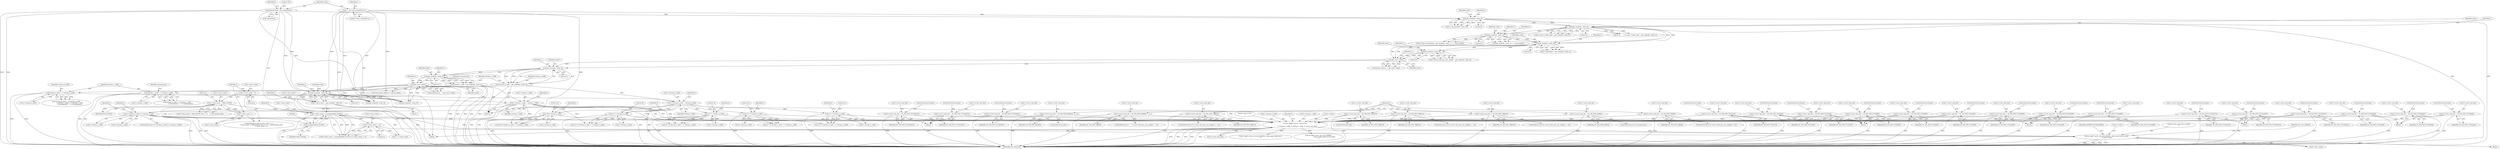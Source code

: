 digraph "1_FFmpeg_b05cd1ea7e45a836f7f6071a716c38bb30326e0f@pointer" {
"1000954" [label="(Call,av_log(f->avctx, AV_LOG_ERROR, \"slice count %d is invalid\n\", f->slice_count))"];
"1000813" [label="(Call,av_dlog(f->avctx, \"%d %d %d\n\",\n            f->chroma_h_shift, f->chroma_v_shift, f->avctx->pix_fmt))"];
"1000597" [label="(Call,16 * f->chroma_h_shift)"];
"1000300" [label="(Call,f->chroma_h_shift = chroma_h_shift)"];
"1000240" [label="(Call,chroma_h_shift = get_symbol(c, state, 0))"];
"1000242" [label="(Call,get_symbol(c, state, 0))"];
"1000237" [label="(Call,get_rac(c, state))"];
"1000215" [label="(Call,get_symbol(c, state, 0))"];
"1000202" [label="(Call,get_symbol(c, state, 1))"];
"1000175" [label="(Call,get_symbol(c, state, 0))"];
"1000142" [label="(Call,get_symbol(c, state, 0))"];
"1000113" [label="(Call,c = &f->slice_context[0]->c)"];
"1000123" [label="(Call,memset(state, 128, sizeof(state)))"];
"1000231" [label="(Call,get_symbol(c, state, 0))"];
"1000270" [label="(Call,chroma_h_shift!= f->chroma_h_shift)"];
"1000382" [label="(Call,16 * f->chroma_h_shift)"];
"1000534" [label="(Call,16 * f->chroma_h_shift)"];
"1000647" [label="(Call,16 * f->chroma_h_shift)"];
"1000471" [label="(Call,16*f->chroma_h_shift)"];
"1000702" [label="(Call,f->chroma_h_shift || f->chroma_v_shift)"];
"1000305" [label="(Call,f->chroma_v_shift = chroma_v_shift)"];
"1000276" [label="(Call,chroma_v_shift!= f->chroma_v_shift)"];
"1000246" [label="(Call,chroma_v_shift = get_symbol(c, state, 0))"];
"1000248" [label="(Call,get_symbol(c, state, 0))"];
"1000675" [label="(Call,f->avctx->pix_fmt = AV_PIX_FMT_YUV420P16)"];
"1000350" [label="(Call,f->avctx->pix_fmt = AV_PIX_FMT_GRAY8)"];
"1000795" [label="(Call,f->avctx->pix_fmt = AV_PIX_FMT_0RGB32)"];
"1000401" [label="(Call,f->avctx->pix_fmt = AV_PIX_FMT_YUV440P)"];
"1000657" [label="(Call,f->avctx->pix_fmt = AV_PIX_FMT_YUV444P16)"];
"1000544" [label="(Call,f->avctx->pix_fmt = AV_PIX_FMT_YUV444P9)"];
"1000727" [label="(Call,f->avctx->pix_fmt = AV_PIX_FMT_GBRP9)"];
"1000428" [label="(Call,f->avctx->pix_fmt = AV_PIX_FMT_YUV411P)"];
"1000787" [label="(Call,f->avctx->pix_fmt = AV_PIX_FMT_RGB32)"];
"1000562" [label="(Call,f->avctx->pix_fmt = AV_PIX_FMT_YUV420P9)"];
"1000625" [label="(Call,f->avctx->pix_fmt = AV_PIX_FMT_YUV420P10)"];
"1000410" [label="(Call,f->avctx->pix_fmt = AV_PIX_FMT_YUV422P)"];
"1000616" [label="(Call,f->avctx->pix_fmt = AV_PIX_FMT_YUV422P10)"];
"1000553" [label="(Call,f->avctx->pix_fmt = AV_PIX_FMT_YUV422P9)"];
"1000775" [label="(Call,f->avctx->pix_fmt = AV_PIX_FMT_GBRP14)"];
"1000743" [label="(Call,f->avctx->pix_fmt = AV_PIX_FMT_GBRP10)"];
"1000759" [label="(Call,f->avctx->pix_fmt = AV_PIX_FMT_GBRP12)"];
"1000437" [label="(Call,f->avctx->pix_fmt = AV_PIX_FMT_YUV410P)"];
"1000607" [label="(Call,f->avctx->pix_fmt = AV_PIX_FMT_YUV444P10)"];
"1000419" [label="(Call,f->avctx->pix_fmt = AV_PIX_FMT_YUV420P)"];
"1000392" [label="(Call,f->avctx->pix_fmt = AV_PIX_FMT_YUV444P)"];
"1000490" [label="(Call,f->avctx->pix_fmt = AV_PIX_FMT_YUVA422P)"];
"1000499" [label="(Call,f->avctx->pix_fmt = AV_PIX_FMT_YUVA420P)"];
"1000666" [label="(Call,f->avctx->pix_fmt = AV_PIX_FMT_YUV422P16)"];
"1000481" [label="(Call,f->avctx->pix_fmt = AV_PIX_FMT_YUVA444P)"];
"1000358" [label="(Call,f->avctx->pix_fmt = AV_PIX_FMT_GRAY16)"];
"1000941" [label="(Call,f->slice_count > (unsigned)MAX_SLICES)"];
"1000864" [label="(Call,f->slice_count = get_symbol(c, state, 0))"];
"1000868" [label="(Call,get_symbol(c, state, 0))"];
"1000254" [label="(Call,get_rac(c, state))"];
"1000887" [label="(Call,f->slice_count < MAX_SLICES)"];
"1000899" [label="(Call,f->slice_count++)"];
"1000881" [label="(Call,f->slice_count = 0)"];
"1000945" [label="(Call,(unsigned)MAX_SLICES)"];
"1000948" [label="(Call,f->slice_count <= 0)"];
"1000204" [label="(Identifier,state)"];
"1000124" [label="(Identifier,state)"];
"1000177" [label="(Identifier,state)"];
"1000241" [label="(Identifier,chroma_h_shift)"];
"1000438" [label="(Call,f->avctx->pix_fmt)"];
"1000388" [label="(Identifier,f)"];
"1000870" [label="(Identifier,state)"];
"1000275" [label="(Call,chroma_v_shift!= f->chroma_v_shift\n                 || transparency  != f->transparency)"];
"1000359" [label="(Call,f->avctx->pix_fmt)"];
"1000491" [label="(Call,f->avctx->pix_fmt)"];
"1000443" [label="(Identifier,AV_PIX_FMT_YUV410P)"];
"1000277" [label="(Identifier,chroma_v_shift)"];
"1000544" [label="(Call,f->avctx->pix_fmt = AV_PIX_FMT_YUV444P9)"];
"1000597" [label="(Call,16 * f->chroma_h_shift)"];
"1000727" [label="(Call,f->avctx->pix_fmt = AV_PIX_FMT_GBRP9)"];
"1000134" [label="(Block,)"];
"1000744" [label="(Call,f->avctx->pix_fmt)"];
"1000706" [label="(Call,f->chroma_v_shift)"];
"1000536" [label="(Call,f->chroma_h_shift)"];
"1000959" [label="(Literal,\"slice count %d is invalid\n\")"];
"1000203" [label="(Identifier,c)"];
"1000416" [label="(Identifier,AV_PIX_FMT_YUV422P)"];
"1000623" [label="(ControlStructure,break;)"];
"1000252" [label="(Call,transparency   = get_rac(c, state))"];
"1000663" [label="(Identifier,AV_PIX_FMT_YUV444P16)"];
"1000760" [label="(Call,f->avctx->pix_fmt)"];
"1000399" [label="(ControlStructure,break;)"];
"1000848" [label="(Call,av_log(f->avctx, AV_LOG_ERROR, \"read_quant_table error\n\"))"];
"1000888" [label="(Call,f->slice_count)"];
"1000881" [label="(Call,f->slice_count = 0)"];
"1000357" [label="(ControlStructure,else)"];
"1000958" [label="(Identifier,AV_LOG_ERROR)"];
"1000250" [label="(Identifier,state)"];
"1000272" [label="(Call,f->chroma_h_shift)"];
"1000417" [label="(ControlStructure,break;)"];
"1000815" [label="(Identifier,f)"];
"1000948" [label="(Call,f->slice_count <= 0)"];
"1000364" [label="(Identifier,AV_PIX_FMT_GRAY16)"];
"1000472" [label="(Literal,16)"];
"1000201" [label="(Call,get_symbol(c, state, 1) + c->one_state[i])"];
"1000428" [label="(Call,f->avctx->pix_fmt = AV_PIX_FMT_YUV411P)"];
"1000675" [label="(Call,f->avctx->pix_fmt = AV_PIX_FMT_YUV420P16)"];
"1000301" [label="(Call,f->chroma_h_shift)"];
"1000233" [label="(Identifier,state)"];
"1000676" [label="(Call,f->avctx->pix_fmt)"];
"1000553" [label="(Call,f->avctx->pix_fmt = AV_PIX_FMT_YUV422P9)"];
"1000473" [label="(Call,f->chroma_h_shift)"];
"1000175" [label="(Call,get_symbol(c, state, 0))"];
"1000900" [label="(Call,f->slice_count)"];
"1000497" [label="(ControlStructure,break;)"];
"1000889" [label="(Identifier,f)"];
"1000952" [label="(Literal,0)"];
"1000312" [label="(Identifier,f)"];
"1000880" [label="(ControlStructure,for (f->slice_count = 0;\n             f->slice_count < MAX_SLICES && 3 < p - c->bytestream_start;\n             f->slice_count++))"];
"1001214" [label="(Call,av_log(f->avctx, AV_LOG_ERROR,\n                           \"quant_table_index out of range\n\"))"];
"1000434" [label="(Identifier,AV_PIX_FMT_YUV411P)"];
"1000824" [label="(Call,f->avctx->pix_fmt)"];
"1000225" [label="(Call,f->avctx->bits_per_raw_sample = get_symbol(c, state, 0))"];
"1000470" [label="(Call,16*f->chroma_h_shift + f->chroma_v_shift)"];
"1000664" [label="(ControlStructure,break;)"];
"1000426" [label="(ControlStructure,break;)"];
"1000818" [label="(Call,f->chroma_h_shift)"];
"1000246" [label="(Call,chroma_v_shift = get_symbol(c, state, 0))"];
"1000506" [label="(ControlStructure,break;)"];
"1000869" [label="(Identifier,c)"];
"1000743" [label="(Call,f->avctx->pix_fmt = AV_PIX_FMT_GBRP10)"];
"1000270" [label="(Call,chroma_h_shift!= f->chroma_h_shift)"];
"1000131" [label="(Identifier,f)"];
"1000751" [label="(ControlStructure,if (f->avctx->bits_per_raw_sample == 12))"];
"1000813" [label="(Call,av_dlog(f->avctx, \"%d %d %d\n\",\n            f->chroma_h_shift, f->chroma_v_shift, f->avctx->pix_fmt))"];
"1000165" [label="(Call,f->ac      = f->avctx->coder_type = get_symbol(c, state, 0))"];
"1000560" [label="(ControlStructure,break;)"];
"1000596" [label="(Call,16 * f->chroma_h_shift + f->chroma_v_shift)"];
"1000681" [label="(Identifier,AV_PIX_FMT_YUV420P16)"];
"1000496" [label="(Identifier,AV_PIX_FMT_YUVA422P)"];
"1000649" [label="(Call,f->chroma_h_shift)"];
"1000969" [label="(Call,j < f->slice_count)"];
"1000950" [label="(Identifier,f)"];
"1000893" [label="(Literal,3)"];
"1000682" [label="(ControlStructure,break;)"];
"1000885" [label="(Literal,0)"];
"1000542" [label="(Block,)"];
"1000123" [label="(Call,memset(state, 128, sizeof(state)))"];
"1001201" [label="(Call,get_symbol(c, state, 0))"];
"1000568" [label="(Identifier,AV_PIX_FMT_YUV420P9)"];
"1000832" [label="(Identifier,f)"];
"1000788" [label="(Call,f->avctx->pix_fmt)"];
"1000253" [label="(Identifier,transparency)"];
"1000115" [label="(Call,&f->slice_context[0]->c)"];
"1000632" [label="(ControlStructure,break;)"];
"1000625" [label="(Call,f->avctx->pix_fmt = AV_PIX_FMT_YUV420P10)"];
"1000381" [label="(Call,16 * f->chroma_h_shift + f->chroma_v_shift)"];
"1000429" [label="(Call,f->avctx->pix_fmt)"];
"1000140" [label="(Call,v= get_symbol(c, state, 0))"];
"1000943" [label="(Identifier,f)"];
"1000505" [label="(Identifier,AV_PIX_FMT_YUVA420P)"];
"1000217" [label="(Identifier,state)"];
"1000899" [label="(Call,f->slice_count++)"];
"1000392" [label="(Call,f->avctx->pix_fmt = AV_PIX_FMT_YUV444P)"];
"1000419" [label="(Call,f->avctx->pix_fmt = AV_PIX_FMT_YUV420P)"];
"1000550" [label="(Identifier,AV_PIX_FMT_YUV444P9)"];
"1000410" [label="(Call,f->avctx->pix_fmt = AV_PIX_FMT_YUV422P)"];
"1000144" [label="(Identifier,state)"];
"1000954" [label="(Call,av_log(f->avctx, AV_LOG_ERROR, \"slice count %d is invalid\n\", f->slice_count))"];
"1000554" [label="(Call,f->avctx->pix_fmt)"];
"1000500" [label="(Call,f->avctx->pix_fmt)"];
"1000672" [label="(Identifier,AV_PIX_FMT_YUV422P16)"];
"1000964" [label="(Identifier,AVERROR_INVALIDDATA)"];
"1000382" [label="(Call,16 * f->chroma_h_shift)"];
"1000384" [label="(Call,f->chroma_h_shift)"];
"1000821" [label="(Call,f->chroma_v_shift)"];
"1000235" [label="(Call,chroma_planes  = get_rac(c, state))"];
"1000306" [label="(Call,f->chroma_v_shift)"];
"1000245" [label="(Literal,0)"];
"1000242" [label="(Call,get_symbol(c, state, 0))"];
"1000733" [label="(Identifier,AV_PIX_FMT_GBRP9)"];
"1000282" [label="(Identifier,transparency)"];
"1000437" [label="(Call,f->avctx->pix_fmt = AV_PIX_FMT_YUV410P)"];
"1000886" [label="(Call,f->slice_count < MAX_SLICES && 3 < p - c->bytestream_start)"];
"1000300" [label="(Call,f->chroma_h_shift = chroma_h_shift)"];
"1000350" [label="(Call,f->avctx->pix_fmt = AV_PIX_FMT_GRAY8)"];
"1000232" [label="(Identifier,c)"];
"1000945" [label="(Call,(unsigned)MAX_SLICES)"];
"1000305" [label="(Call,f->chroma_v_shift = chroma_v_shift)"];
"1000216" [label="(Identifier,c)"];
"1000393" [label="(Call,f->avctx->pix_fmt)"];
"1000444" [label="(ControlStructure,break;)"];
"1000865" [label="(Call,f->slice_count)"];
"1000104" [label="(Block,)"];
"1000540" [label="(Identifier,f)"];
"1000655" [label="(Block,)"];
"1000169" [label="(Call,f->avctx->coder_type = get_symbol(c, state, 0))"];
"1000143" [label="(Identifier,c)"];
"1000613" [label="(Identifier,AV_PIX_FMT_YUV444P10)"];
"1000254" [label="(Call,get_rac(c, state))"];
"1000795" [label="(Call,f->avctx->pix_fmt = AV_PIX_FMT_0RGB32)"];
"1000114" [label="(Identifier,c)"];
"1000488" [label="(ControlStructure,break;)"];
"1000535" [label="(Literal,16)"];
"1000864" [label="(Call,f->slice_count = get_symbol(c, state, 0))"];
"1000499" [label="(Call,f->avctx->pix_fmt = AV_PIX_FMT_YUVA420P)"];
"1000719" [label="(ControlStructure,if (     f->avctx->bits_per_raw_sample ==  9))"];
"1000626" [label="(Call,f->avctx->pix_fmt)"];
"1000891" [label="(Identifier,MAX_SLICES)"];
"1000411" [label="(Call,f->avctx->pix_fmt)"];
"1000309" [label="(Identifier,chroma_v_shift)"];
"1000435" [label="(ControlStructure,break;)"];
"1000195" [label="(Call,f->state_transition[i] = get_symbol(c, state, 1) + c->one_state[i])"];
"1000383" [label="(Literal,16)"];
"1000342" [label="(ControlStructure,if (f->avctx->bits_per_raw_sample <= 8))"];
"1000887" [label="(Call,f->slice_count < MAX_SLICES)"];
"1000728" [label="(Call,f->avctx->pix_fmt)"];
"1000569" [label="(ControlStructure,break;)"];
"1000942" [label="(Call,f->slice_count)"];
"1000534" [label="(Call,16 * f->chroma_h_shift)"];
"1000796" [label="(Call,f->avctx->pix_fmt)"];
"1000647" [label="(Call,16 * f->chroma_h_shift)"];
"1000142" [label="(Call,get_symbol(c, state, 0))"];
"1000269" [label="(Call,chroma_h_shift!= f->chroma_h_shift\n                 || chroma_v_shift!= f->chroma_v_shift\n                 || transparency  != f->transparency)"];
"1000765" [label="(Identifier,AV_PIX_FMT_GBRP12)"];
"1000240" [label="(Call,chroma_h_shift = get_symbol(c, state, 0))"];
"1000211" [label="(Call,f->colorspace = get_symbol(c, state, 0))"];
"1000814" [label="(Call,f->avctx)"];
"1000234" [label="(Literal,0)"];
"1000882" [label="(Call,f->slice_count)"];
"1000949" [label="(Call,f->slice_count)"];
"1000126" [label="(Call,sizeof(state))"];
"1001295" [label="(MethodReturn,static int)"];
"1000248" [label="(Call,get_symbol(c, state, 0))"];
"1000666" [label="(Call,f->avctx->pix_fmt = AV_PIX_FMT_YUV422P16)"];
"1000244" [label="(Identifier,state)"];
"1000783" [label="(ControlStructure,if (f->transparency))"];
"1000176" [label="(Identifier,c)"];
"1000658" [label="(Call,f->avctx->pix_fmt)"];
"1000407" [label="(Identifier,AV_PIX_FMT_YUV440P)"];
"1000614" [label="(ControlStructure,break;)"];
"1000351" [label="(Call,f->avctx->pix_fmt)"];
"1000490" [label="(Call,f->avctx->pix_fmt = AV_PIX_FMT_YUVA422P)"];
"1000420" [label="(Call,f->avctx->pix_fmt)"];
"1000667" [label="(Call,f->avctx->pix_fmt)"];
"1000817" [label="(Literal,\"%d %d %d\n\")"];
"1000794" [label="(ControlStructure,else)"];
"1000607" [label="(Call,f->avctx->pix_fmt = AV_PIX_FMT_YUV444P10)"];
"1000271" [label="(Identifier,chroma_h_shift)"];
"1000793" [label="(Identifier,AV_PIX_FMT_RGB32)"];
"1000238" [label="(Identifier,c)"];
"1000479" [label="(Block,)"];
"1000304" [label="(Identifier,chroma_h_shift)"];
"1000545" [label="(Call,f->avctx->pix_fmt)"];
"1000617" [label="(Call,f->avctx->pix_fmt)"];
"1000401" [label="(Call,f->avctx->pix_fmt = AV_PIX_FMT_YUV440P)"];
"1000767" [label="(ControlStructure,if (f->avctx->bits_per_raw_sample == 14))"];
"1000562" [label="(Call,f->avctx->pix_fmt = AV_PIX_FMT_YUV420P9)"];
"1000563" [label="(Call,f->avctx->pix_fmt)"];
"1000471" [label="(Call,16*f->chroma_h_shift)"];
"1000940" [label="(Call,f->slice_count > (unsigned)MAX_SLICES || f->slice_count <= 0)"];
"1000276" [label="(Call,chroma_v_shift!= f->chroma_v_shift)"];
"1000759" [label="(Call,f->avctx->pix_fmt = AV_PIX_FMT_GBRP12)"];
"1000603" [label="(Identifier,f)"];
"1000605" [label="(Block,)"];
"1000255" [label="(Identifier,c)"];
"1000646" [label="(Call,16 * f->chroma_h_shift + f->chroma_v_shift)"];
"1000653" [label="(Identifier,f)"];
"1000239" [label="(Identifier,state)"];
"1000599" [label="(Call,f->chroma_h_shift)"];
"1000598" [label="(Literal,16)"];
"1000477" [label="(Identifier,f)"];
"1000801" [label="(Identifier,AV_PIX_FMT_0RGB32)"];
"1000703" [label="(Call,f->chroma_h_shift)"];
"1000218" [label="(Literal,0)"];
"1000608" [label="(Call,f->avctx->pix_fmt)"];
"1000863" [label="(Block,)"];
"1000390" [label="(Block,)"];
"1000941" [label="(Call,f->slice_count > (unsigned)MAX_SLICES)"];
"1000125" [label="(Literal,128)"];
"1000648" [label="(Literal,16)"];
"1000247" [label="(Identifier,chroma_v_shift)"];
"1000712" [label="(Identifier,f)"];
"1000723" [label="(Identifier,f)"];
"1000622" [label="(Identifier,AV_PIX_FMT_YUV422P10)"];
"1000776" [label="(Call,f->avctx->pix_fmt)"];
"1000251" [label="(Literal,0)"];
"1000256" [label="(Identifier,state)"];
"1000145" [label="(Literal,0)"];
"1000868" [label="(Call,get_symbol(c, state, 0))"];
"1000408" [label="(ControlStructure,break;)"];
"1000871" [label="(Literal,0)"];
"1000178" [label="(Literal,0)"];
"1000960" [label="(Call,f->slice_count)"];
"1000205" [label="(Literal,1)"];
"1000402" [label="(Call,f->avctx->pix_fmt)"];
"1000955" [label="(Call,f->avctx)"];
"1000559" [label="(Identifier,AV_PIX_FMT_YUV422P9)"];
"1000735" [label="(ControlStructure,if (f->avctx->bits_per_raw_sample == 10))"];
"1000249" [label="(Identifier,c)"];
"1000487" [label="(Identifier,AV_PIX_FMT_YUVA444P)"];
"1000781" [label="(Identifier,AV_PIX_FMT_GBRP14)"];
"1000947" [label="(Identifier,MAX_SLICES)"];
"1000775" [label="(Call,f->avctx->pix_fmt = AV_PIX_FMT_GBRP14)"];
"1000787" [label="(Call,f->avctx->pix_fmt = AV_PIX_FMT_RGB32)"];
"1000356" [label="(Identifier,AV_PIX_FMT_GRAY8)"];
"1000616" [label="(Call,f->avctx->pix_fmt = AV_PIX_FMT_YUV422P10)"];
"1000358" [label="(Call,f->avctx->pix_fmt = AV_PIX_FMT_GRAY16)"];
"1000231" [label="(Call,get_symbol(c, state, 0))"];
"1000749" [label="(Identifier,AV_PIX_FMT_GBRP10)"];
"1000425" [label="(Identifier,AV_PIX_FMT_YUV420P)"];
"1000215" [label="(Call,get_symbol(c, state, 0))"];
"1000237" [label="(Call,get_rac(c, state))"];
"1000482" [label="(Call,f->avctx->pix_fmt)"];
"1000551" [label="(ControlStructure,break;)"];
"1000113" [label="(Call,c = &f->slice_context[0]->c)"];
"1000243" [label="(Identifier,c)"];
"1000702" [label="(Call,f->chroma_h_shift || f->chroma_v_shift)"];
"1000701" [label="(ControlStructure,if (f->chroma_h_shift || f->chroma_v_shift))"];
"1000631" [label="(Identifier,AV_PIX_FMT_YUV420P10)"];
"1000398" [label="(Identifier,AV_PIX_FMT_YUV444P)"];
"1001016" [label="(Call,get_symbol(c, state, 0))"];
"1000208" [label="(Identifier,c)"];
"1000838" [label="(Call,read_quant_tables(c, f->quant_table))"];
"1000278" [label="(Call,f->chroma_v_shift)"];
"1000307" [label="(Identifier,f)"];
"1000673" [label="(ControlStructure,break;)"];
"1000202" [label="(Call,get_symbol(c, state, 1))"];
"1000481" [label="(Call,f->avctx->pix_fmt = AV_PIX_FMT_YUVA444P)"];
"1000657" [label="(Call,f->avctx->pix_fmt = AV_PIX_FMT_YUV444P16)"];
"1000953" [label="(Block,)"];
"1000533" [label="(Call,16 * f->chroma_h_shift + f->chroma_v_shift)"];
"1000954" -> "1000953"  [label="AST: "];
"1000954" -> "1000960"  [label="CFG: "];
"1000955" -> "1000954"  [label="AST: "];
"1000958" -> "1000954"  [label="AST: "];
"1000959" -> "1000954"  [label="AST: "];
"1000960" -> "1000954"  [label="AST: "];
"1000964" -> "1000954"  [label="CFG: "];
"1000954" -> "1001295"  [label="DDG: "];
"1000954" -> "1001295"  [label="DDG: "];
"1000954" -> "1001295"  [label="DDG: "];
"1000954" -> "1001295"  [label="DDG: "];
"1000813" -> "1000954"  [label="DDG: "];
"1000941" -> "1000954"  [label="DDG: "];
"1000948" -> "1000954"  [label="DDG: "];
"1000813" -> "1000104"  [label="AST: "];
"1000813" -> "1000824"  [label="CFG: "];
"1000814" -> "1000813"  [label="AST: "];
"1000817" -> "1000813"  [label="AST: "];
"1000818" -> "1000813"  [label="AST: "];
"1000821" -> "1000813"  [label="AST: "];
"1000824" -> "1000813"  [label="AST: "];
"1000832" -> "1000813"  [label="CFG: "];
"1000813" -> "1001295"  [label="DDG: "];
"1000813" -> "1001295"  [label="DDG: "];
"1000813" -> "1001295"  [label="DDG: "];
"1000813" -> "1001295"  [label="DDG: "];
"1000813" -> "1001295"  [label="DDG: "];
"1000597" -> "1000813"  [label="DDG: "];
"1000382" -> "1000813"  [label="DDG: "];
"1000534" -> "1000813"  [label="DDG: "];
"1000300" -> "1000813"  [label="DDG: "];
"1000647" -> "1000813"  [label="DDG: "];
"1000471" -> "1000813"  [label="DDG: "];
"1000702" -> "1000813"  [label="DDG: "];
"1000702" -> "1000813"  [label="DDG: "];
"1000305" -> "1000813"  [label="DDG: "];
"1000675" -> "1000813"  [label="DDG: "];
"1000350" -> "1000813"  [label="DDG: "];
"1000795" -> "1000813"  [label="DDG: "];
"1000401" -> "1000813"  [label="DDG: "];
"1000657" -> "1000813"  [label="DDG: "];
"1000544" -> "1000813"  [label="DDG: "];
"1000727" -> "1000813"  [label="DDG: "];
"1000428" -> "1000813"  [label="DDG: "];
"1000787" -> "1000813"  [label="DDG: "];
"1000562" -> "1000813"  [label="DDG: "];
"1000625" -> "1000813"  [label="DDG: "];
"1000410" -> "1000813"  [label="DDG: "];
"1000616" -> "1000813"  [label="DDG: "];
"1000553" -> "1000813"  [label="DDG: "];
"1000775" -> "1000813"  [label="DDG: "];
"1000743" -> "1000813"  [label="DDG: "];
"1000759" -> "1000813"  [label="DDG: "];
"1000437" -> "1000813"  [label="DDG: "];
"1000607" -> "1000813"  [label="DDG: "];
"1000419" -> "1000813"  [label="DDG: "];
"1000392" -> "1000813"  [label="DDG: "];
"1000490" -> "1000813"  [label="DDG: "];
"1000499" -> "1000813"  [label="DDG: "];
"1000666" -> "1000813"  [label="DDG: "];
"1000481" -> "1000813"  [label="DDG: "];
"1000358" -> "1000813"  [label="DDG: "];
"1000813" -> "1000848"  [label="DDG: "];
"1000813" -> "1001214"  [label="DDG: "];
"1000597" -> "1000596"  [label="AST: "];
"1000597" -> "1000599"  [label="CFG: "];
"1000598" -> "1000597"  [label="AST: "];
"1000599" -> "1000597"  [label="AST: "];
"1000603" -> "1000597"  [label="CFG: "];
"1000597" -> "1001295"  [label="DDG: "];
"1000597" -> "1000596"  [label="DDG: "];
"1000597" -> "1000596"  [label="DDG: "];
"1000300" -> "1000597"  [label="DDG: "];
"1000300" -> "1000134"  [label="AST: "];
"1000300" -> "1000304"  [label="CFG: "];
"1000301" -> "1000300"  [label="AST: "];
"1000304" -> "1000300"  [label="AST: "];
"1000307" -> "1000300"  [label="CFG: "];
"1000300" -> "1001295"  [label="DDG: "];
"1000300" -> "1001295"  [label="DDG: "];
"1000240" -> "1000300"  [label="DDG: "];
"1000270" -> "1000300"  [label="DDG: "];
"1000300" -> "1000382"  [label="DDG: "];
"1000300" -> "1000471"  [label="DDG: "];
"1000300" -> "1000534"  [label="DDG: "];
"1000300" -> "1000647"  [label="DDG: "];
"1000300" -> "1000702"  [label="DDG: "];
"1000240" -> "1000134"  [label="AST: "];
"1000240" -> "1000242"  [label="CFG: "];
"1000241" -> "1000240"  [label="AST: "];
"1000242" -> "1000240"  [label="AST: "];
"1000247" -> "1000240"  [label="CFG: "];
"1000240" -> "1001295"  [label="DDG: "];
"1000242" -> "1000240"  [label="DDG: "];
"1000242" -> "1000240"  [label="DDG: "];
"1000242" -> "1000240"  [label="DDG: "];
"1000240" -> "1000270"  [label="DDG: "];
"1000242" -> "1000245"  [label="CFG: "];
"1000243" -> "1000242"  [label="AST: "];
"1000244" -> "1000242"  [label="AST: "];
"1000245" -> "1000242"  [label="AST: "];
"1000237" -> "1000242"  [label="DDG: "];
"1000237" -> "1000242"  [label="DDG: "];
"1000242" -> "1000248"  [label="DDG: "];
"1000242" -> "1000248"  [label="DDG: "];
"1000237" -> "1000235"  [label="AST: "];
"1000237" -> "1000239"  [label="CFG: "];
"1000238" -> "1000237"  [label="AST: "];
"1000239" -> "1000237"  [label="AST: "];
"1000235" -> "1000237"  [label="CFG: "];
"1000237" -> "1000235"  [label="DDG: "];
"1000237" -> "1000235"  [label="DDG: "];
"1000215" -> "1000237"  [label="DDG: "];
"1000215" -> "1000237"  [label="DDG: "];
"1000231" -> "1000237"  [label="DDG: "];
"1000231" -> "1000237"  [label="DDG: "];
"1000215" -> "1000211"  [label="AST: "];
"1000215" -> "1000218"  [label="CFG: "];
"1000216" -> "1000215"  [label="AST: "];
"1000217" -> "1000215"  [label="AST: "];
"1000218" -> "1000215"  [label="AST: "];
"1000211" -> "1000215"  [label="CFG: "];
"1000215" -> "1000211"  [label="DDG: "];
"1000215" -> "1000211"  [label="DDG: "];
"1000215" -> "1000211"  [label="DDG: "];
"1000202" -> "1000215"  [label="DDG: "];
"1000202" -> "1000215"  [label="DDG: "];
"1000175" -> "1000215"  [label="DDG: "];
"1000175" -> "1000215"  [label="DDG: "];
"1000215" -> "1000231"  [label="DDG: "];
"1000215" -> "1000231"  [label="DDG: "];
"1000202" -> "1000201"  [label="AST: "];
"1000202" -> "1000205"  [label="CFG: "];
"1000203" -> "1000202"  [label="AST: "];
"1000204" -> "1000202"  [label="AST: "];
"1000205" -> "1000202"  [label="AST: "];
"1000208" -> "1000202"  [label="CFG: "];
"1000202" -> "1000195"  [label="DDG: "];
"1000202" -> "1000195"  [label="DDG: "];
"1000202" -> "1000195"  [label="DDG: "];
"1000202" -> "1000201"  [label="DDG: "];
"1000202" -> "1000201"  [label="DDG: "];
"1000202" -> "1000201"  [label="DDG: "];
"1000175" -> "1000202"  [label="DDG: "];
"1000175" -> "1000202"  [label="DDG: "];
"1000175" -> "1000169"  [label="AST: "];
"1000175" -> "1000178"  [label="CFG: "];
"1000176" -> "1000175"  [label="AST: "];
"1000177" -> "1000175"  [label="AST: "];
"1000178" -> "1000175"  [label="AST: "];
"1000169" -> "1000175"  [label="CFG: "];
"1000175" -> "1000165"  [label="DDG: "];
"1000175" -> "1000165"  [label="DDG: "];
"1000175" -> "1000165"  [label="DDG: "];
"1000175" -> "1000169"  [label="DDG: "];
"1000175" -> "1000169"  [label="DDG: "];
"1000175" -> "1000169"  [label="DDG: "];
"1000142" -> "1000175"  [label="DDG: "];
"1000142" -> "1000175"  [label="DDG: "];
"1000142" -> "1000140"  [label="AST: "];
"1000142" -> "1000145"  [label="CFG: "];
"1000143" -> "1000142"  [label="AST: "];
"1000144" -> "1000142"  [label="AST: "];
"1000145" -> "1000142"  [label="AST: "];
"1000140" -> "1000142"  [label="CFG: "];
"1000142" -> "1001295"  [label="DDG: "];
"1000142" -> "1001295"  [label="DDG: "];
"1000142" -> "1000140"  [label="DDG: "];
"1000142" -> "1000140"  [label="DDG: "];
"1000142" -> "1000140"  [label="DDG: "];
"1000113" -> "1000142"  [label="DDG: "];
"1000123" -> "1000142"  [label="DDG: "];
"1000113" -> "1000104"  [label="AST: "];
"1000113" -> "1000115"  [label="CFG: "];
"1000114" -> "1000113"  [label="AST: "];
"1000115" -> "1000113"  [label="AST: "];
"1000124" -> "1000113"  [label="CFG: "];
"1000113" -> "1001295"  [label="DDG: "];
"1000113" -> "1001295"  [label="DDG: "];
"1000113" -> "1000838"  [label="DDG: "];
"1000113" -> "1000868"  [label="DDG: "];
"1000113" -> "1001016"  [label="DDG: "];
"1000113" -> "1001201"  [label="DDG: "];
"1000123" -> "1000104"  [label="AST: "];
"1000123" -> "1000126"  [label="CFG: "];
"1000124" -> "1000123"  [label="AST: "];
"1000125" -> "1000123"  [label="AST: "];
"1000126" -> "1000123"  [label="AST: "];
"1000131" -> "1000123"  [label="CFG: "];
"1000123" -> "1001295"  [label="DDG: "];
"1000123" -> "1001295"  [label="DDG: "];
"1000123" -> "1000868"  [label="DDG: "];
"1000123" -> "1001016"  [label="DDG: "];
"1000123" -> "1001201"  [label="DDG: "];
"1000231" -> "1000225"  [label="AST: "];
"1000231" -> "1000234"  [label="CFG: "];
"1000232" -> "1000231"  [label="AST: "];
"1000233" -> "1000231"  [label="AST: "];
"1000234" -> "1000231"  [label="AST: "];
"1000225" -> "1000231"  [label="CFG: "];
"1000231" -> "1000225"  [label="DDG: "];
"1000231" -> "1000225"  [label="DDG: "];
"1000231" -> "1000225"  [label="DDG: "];
"1000270" -> "1000269"  [label="AST: "];
"1000270" -> "1000272"  [label="CFG: "];
"1000271" -> "1000270"  [label="AST: "];
"1000272" -> "1000270"  [label="AST: "];
"1000277" -> "1000270"  [label="CFG: "];
"1000269" -> "1000270"  [label="CFG: "];
"1000270" -> "1001295"  [label="DDG: "];
"1000270" -> "1001295"  [label="DDG: "];
"1000270" -> "1000269"  [label="DDG: "];
"1000270" -> "1000269"  [label="DDG: "];
"1000382" -> "1000381"  [label="AST: "];
"1000382" -> "1000384"  [label="CFG: "];
"1000383" -> "1000382"  [label="AST: "];
"1000384" -> "1000382"  [label="AST: "];
"1000388" -> "1000382"  [label="CFG: "];
"1000382" -> "1001295"  [label="DDG: "];
"1000382" -> "1000381"  [label="DDG: "];
"1000382" -> "1000381"  [label="DDG: "];
"1000534" -> "1000533"  [label="AST: "];
"1000534" -> "1000536"  [label="CFG: "];
"1000535" -> "1000534"  [label="AST: "];
"1000536" -> "1000534"  [label="AST: "];
"1000540" -> "1000534"  [label="CFG: "];
"1000534" -> "1001295"  [label="DDG: "];
"1000534" -> "1000533"  [label="DDG: "];
"1000534" -> "1000533"  [label="DDG: "];
"1000647" -> "1000646"  [label="AST: "];
"1000647" -> "1000649"  [label="CFG: "];
"1000648" -> "1000647"  [label="AST: "];
"1000649" -> "1000647"  [label="AST: "];
"1000653" -> "1000647"  [label="CFG: "];
"1000647" -> "1001295"  [label="DDG: "];
"1000647" -> "1000646"  [label="DDG: "];
"1000647" -> "1000646"  [label="DDG: "];
"1000471" -> "1000470"  [label="AST: "];
"1000471" -> "1000473"  [label="CFG: "];
"1000472" -> "1000471"  [label="AST: "];
"1000473" -> "1000471"  [label="AST: "];
"1000477" -> "1000471"  [label="CFG: "];
"1000471" -> "1001295"  [label="DDG: "];
"1000471" -> "1000470"  [label="DDG: "];
"1000471" -> "1000470"  [label="DDG: "];
"1000702" -> "1000701"  [label="AST: "];
"1000702" -> "1000703"  [label="CFG: "];
"1000702" -> "1000706"  [label="CFG: "];
"1000703" -> "1000702"  [label="AST: "];
"1000706" -> "1000702"  [label="AST: "];
"1000712" -> "1000702"  [label="CFG: "];
"1000723" -> "1000702"  [label="CFG: "];
"1000702" -> "1001295"  [label="DDG: "];
"1000702" -> "1001295"  [label="DDG: "];
"1000702" -> "1001295"  [label="DDG: "];
"1000305" -> "1000702"  [label="DDG: "];
"1000305" -> "1000134"  [label="AST: "];
"1000305" -> "1000309"  [label="CFG: "];
"1000306" -> "1000305"  [label="AST: "];
"1000309" -> "1000305"  [label="AST: "];
"1000312" -> "1000305"  [label="CFG: "];
"1000305" -> "1001295"  [label="DDG: "];
"1000305" -> "1001295"  [label="DDG: "];
"1000276" -> "1000305"  [label="DDG: "];
"1000246" -> "1000305"  [label="DDG: "];
"1000305" -> "1000381"  [label="DDG: "];
"1000305" -> "1000470"  [label="DDG: "];
"1000305" -> "1000533"  [label="DDG: "];
"1000305" -> "1000596"  [label="DDG: "];
"1000305" -> "1000646"  [label="DDG: "];
"1000276" -> "1000275"  [label="AST: "];
"1000276" -> "1000278"  [label="CFG: "];
"1000277" -> "1000276"  [label="AST: "];
"1000278" -> "1000276"  [label="AST: "];
"1000282" -> "1000276"  [label="CFG: "];
"1000275" -> "1000276"  [label="CFG: "];
"1000276" -> "1001295"  [label="DDG: "];
"1000276" -> "1001295"  [label="DDG: "];
"1000276" -> "1000275"  [label="DDG: "];
"1000276" -> "1000275"  [label="DDG: "];
"1000246" -> "1000276"  [label="DDG: "];
"1000246" -> "1000134"  [label="AST: "];
"1000246" -> "1000248"  [label="CFG: "];
"1000247" -> "1000246"  [label="AST: "];
"1000248" -> "1000246"  [label="AST: "];
"1000253" -> "1000246"  [label="CFG: "];
"1000246" -> "1001295"  [label="DDG: "];
"1000246" -> "1001295"  [label="DDG: "];
"1000248" -> "1000246"  [label="DDG: "];
"1000248" -> "1000246"  [label="DDG: "];
"1000248" -> "1000246"  [label="DDG: "];
"1000248" -> "1000251"  [label="CFG: "];
"1000249" -> "1000248"  [label="AST: "];
"1000250" -> "1000248"  [label="AST: "];
"1000251" -> "1000248"  [label="AST: "];
"1000248" -> "1000254"  [label="DDG: "];
"1000248" -> "1000254"  [label="DDG: "];
"1000675" -> "1000655"  [label="AST: "];
"1000675" -> "1000681"  [label="CFG: "];
"1000676" -> "1000675"  [label="AST: "];
"1000681" -> "1000675"  [label="AST: "];
"1000682" -> "1000675"  [label="CFG: "];
"1000675" -> "1001295"  [label="DDG: "];
"1000350" -> "1000342"  [label="AST: "];
"1000350" -> "1000356"  [label="CFG: "];
"1000351" -> "1000350"  [label="AST: "];
"1000356" -> "1000350"  [label="AST: "];
"1000815" -> "1000350"  [label="CFG: "];
"1000350" -> "1001295"  [label="DDG: "];
"1000795" -> "1000794"  [label="AST: "];
"1000795" -> "1000801"  [label="CFG: "];
"1000796" -> "1000795"  [label="AST: "];
"1000801" -> "1000795"  [label="AST: "];
"1000815" -> "1000795"  [label="CFG: "];
"1000795" -> "1001295"  [label="DDG: "];
"1000401" -> "1000390"  [label="AST: "];
"1000401" -> "1000407"  [label="CFG: "];
"1000402" -> "1000401"  [label="AST: "];
"1000407" -> "1000401"  [label="AST: "];
"1000408" -> "1000401"  [label="CFG: "];
"1000401" -> "1001295"  [label="DDG: "];
"1000657" -> "1000655"  [label="AST: "];
"1000657" -> "1000663"  [label="CFG: "];
"1000658" -> "1000657"  [label="AST: "];
"1000663" -> "1000657"  [label="AST: "];
"1000664" -> "1000657"  [label="CFG: "];
"1000657" -> "1001295"  [label="DDG: "];
"1000544" -> "1000542"  [label="AST: "];
"1000544" -> "1000550"  [label="CFG: "];
"1000545" -> "1000544"  [label="AST: "];
"1000550" -> "1000544"  [label="AST: "];
"1000551" -> "1000544"  [label="CFG: "];
"1000544" -> "1001295"  [label="DDG: "];
"1000727" -> "1000719"  [label="AST: "];
"1000727" -> "1000733"  [label="CFG: "];
"1000728" -> "1000727"  [label="AST: "];
"1000733" -> "1000727"  [label="AST: "];
"1000815" -> "1000727"  [label="CFG: "];
"1000727" -> "1001295"  [label="DDG: "];
"1000428" -> "1000390"  [label="AST: "];
"1000428" -> "1000434"  [label="CFG: "];
"1000429" -> "1000428"  [label="AST: "];
"1000434" -> "1000428"  [label="AST: "];
"1000435" -> "1000428"  [label="CFG: "];
"1000428" -> "1001295"  [label="DDG: "];
"1000787" -> "1000783"  [label="AST: "];
"1000787" -> "1000793"  [label="CFG: "];
"1000788" -> "1000787"  [label="AST: "];
"1000793" -> "1000787"  [label="AST: "];
"1000815" -> "1000787"  [label="CFG: "];
"1000787" -> "1001295"  [label="DDG: "];
"1000562" -> "1000542"  [label="AST: "];
"1000562" -> "1000568"  [label="CFG: "];
"1000563" -> "1000562"  [label="AST: "];
"1000568" -> "1000562"  [label="AST: "];
"1000569" -> "1000562"  [label="CFG: "];
"1000562" -> "1001295"  [label="DDG: "];
"1000625" -> "1000605"  [label="AST: "];
"1000625" -> "1000631"  [label="CFG: "];
"1000626" -> "1000625"  [label="AST: "];
"1000631" -> "1000625"  [label="AST: "];
"1000632" -> "1000625"  [label="CFG: "];
"1000625" -> "1001295"  [label="DDG: "];
"1000410" -> "1000390"  [label="AST: "];
"1000410" -> "1000416"  [label="CFG: "];
"1000411" -> "1000410"  [label="AST: "];
"1000416" -> "1000410"  [label="AST: "];
"1000417" -> "1000410"  [label="CFG: "];
"1000410" -> "1001295"  [label="DDG: "];
"1000616" -> "1000605"  [label="AST: "];
"1000616" -> "1000622"  [label="CFG: "];
"1000617" -> "1000616"  [label="AST: "];
"1000622" -> "1000616"  [label="AST: "];
"1000623" -> "1000616"  [label="CFG: "];
"1000616" -> "1001295"  [label="DDG: "];
"1000553" -> "1000542"  [label="AST: "];
"1000553" -> "1000559"  [label="CFG: "];
"1000554" -> "1000553"  [label="AST: "];
"1000559" -> "1000553"  [label="AST: "];
"1000560" -> "1000553"  [label="CFG: "];
"1000553" -> "1001295"  [label="DDG: "];
"1000775" -> "1000767"  [label="AST: "];
"1000775" -> "1000781"  [label="CFG: "];
"1000776" -> "1000775"  [label="AST: "];
"1000781" -> "1000775"  [label="AST: "];
"1000815" -> "1000775"  [label="CFG: "];
"1000775" -> "1001295"  [label="DDG: "];
"1000743" -> "1000735"  [label="AST: "];
"1000743" -> "1000749"  [label="CFG: "];
"1000744" -> "1000743"  [label="AST: "];
"1000749" -> "1000743"  [label="AST: "];
"1000815" -> "1000743"  [label="CFG: "];
"1000743" -> "1001295"  [label="DDG: "];
"1000759" -> "1000751"  [label="AST: "];
"1000759" -> "1000765"  [label="CFG: "];
"1000760" -> "1000759"  [label="AST: "];
"1000765" -> "1000759"  [label="AST: "];
"1000815" -> "1000759"  [label="CFG: "];
"1000759" -> "1001295"  [label="DDG: "];
"1000437" -> "1000390"  [label="AST: "];
"1000437" -> "1000443"  [label="CFG: "];
"1000438" -> "1000437"  [label="AST: "];
"1000443" -> "1000437"  [label="AST: "];
"1000444" -> "1000437"  [label="CFG: "];
"1000437" -> "1001295"  [label="DDG: "];
"1000607" -> "1000605"  [label="AST: "];
"1000607" -> "1000613"  [label="CFG: "];
"1000608" -> "1000607"  [label="AST: "];
"1000613" -> "1000607"  [label="AST: "];
"1000614" -> "1000607"  [label="CFG: "];
"1000607" -> "1001295"  [label="DDG: "];
"1000419" -> "1000390"  [label="AST: "];
"1000419" -> "1000425"  [label="CFG: "];
"1000420" -> "1000419"  [label="AST: "];
"1000425" -> "1000419"  [label="AST: "];
"1000426" -> "1000419"  [label="CFG: "];
"1000419" -> "1001295"  [label="DDG: "];
"1000392" -> "1000390"  [label="AST: "];
"1000392" -> "1000398"  [label="CFG: "];
"1000393" -> "1000392"  [label="AST: "];
"1000398" -> "1000392"  [label="AST: "];
"1000399" -> "1000392"  [label="CFG: "];
"1000392" -> "1001295"  [label="DDG: "];
"1000490" -> "1000479"  [label="AST: "];
"1000490" -> "1000496"  [label="CFG: "];
"1000491" -> "1000490"  [label="AST: "];
"1000496" -> "1000490"  [label="AST: "];
"1000497" -> "1000490"  [label="CFG: "];
"1000490" -> "1001295"  [label="DDG: "];
"1000499" -> "1000479"  [label="AST: "];
"1000499" -> "1000505"  [label="CFG: "];
"1000500" -> "1000499"  [label="AST: "];
"1000505" -> "1000499"  [label="AST: "];
"1000506" -> "1000499"  [label="CFG: "];
"1000499" -> "1001295"  [label="DDG: "];
"1000666" -> "1000655"  [label="AST: "];
"1000666" -> "1000672"  [label="CFG: "];
"1000667" -> "1000666"  [label="AST: "];
"1000672" -> "1000666"  [label="AST: "];
"1000673" -> "1000666"  [label="CFG: "];
"1000666" -> "1001295"  [label="DDG: "];
"1000481" -> "1000479"  [label="AST: "];
"1000481" -> "1000487"  [label="CFG: "];
"1000482" -> "1000481"  [label="AST: "];
"1000487" -> "1000481"  [label="AST: "];
"1000488" -> "1000481"  [label="CFG: "];
"1000481" -> "1001295"  [label="DDG: "];
"1000358" -> "1000357"  [label="AST: "];
"1000358" -> "1000364"  [label="CFG: "];
"1000359" -> "1000358"  [label="AST: "];
"1000364" -> "1000358"  [label="AST: "];
"1000815" -> "1000358"  [label="CFG: "];
"1000358" -> "1001295"  [label="DDG: "];
"1000941" -> "1000940"  [label="AST: "];
"1000941" -> "1000945"  [label="CFG: "];
"1000942" -> "1000941"  [label="AST: "];
"1000945" -> "1000941"  [label="AST: "];
"1000950" -> "1000941"  [label="CFG: "];
"1000940" -> "1000941"  [label="CFG: "];
"1000941" -> "1001295"  [label="DDG: "];
"1000941" -> "1000940"  [label="DDG: "];
"1000941" -> "1000940"  [label="DDG: "];
"1000864" -> "1000941"  [label="DDG: "];
"1000887" -> "1000941"  [label="DDG: "];
"1000945" -> "1000941"  [label="DDG: "];
"1000941" -> "1000948"  [label="DDG: "];
"1000941" -> "1000969"  [label="DDG: "];
"1000864" -> "1000863"  [label="AST: "];
"1000864" -> "1000868"  [label="CFG: "];
"1000865" -> "1000864"  [label="AST: "];
"1000868" -> "1000864"  [label="AST: "];
"1000943" -> "1000864"  [label="CFG: "];
"1000864" -> "1001295"  [label="DDG: "];
"1000868" -> "1000864"  [label="DDG: "];
"1000868" -> "1000864"  [label="DDG: "];
"1000868" -> "1000864"  [label="DDG: "];
"1000868" -> "1000871"  [label="CFG: "];
"1000869" -> "1000868"  [label="AST: "];
"1000870" -> "1000868"  [label="AST: "];
"1000871" -> "1000868"  [label="AST: "];
"1000868" -> "1001295"  [label="DDG: "];
"1000868" -> "1001295"  [label="DDG: "];
"1000254" -> "1000868"  [label="DDG: "];
"1000254" -> "1000868"  [label="DDG: "];
"1000868" -> "1001016"  [label="DDG: "];
"1000868" -> "1001016"  [label="DDG: "];
"1000868" -> "1001201"  [label="DDG: "];
"1000868" -> "1001201"  [label="DDG: "];
"1000254" -> "1000252"  [label="AST: "];
"1000254" -> "1000256"  [label="CFG: "];
"1000255" -> "1000254"  [label="AST: "];
"1000256" -> "1000254"  [label="AST: "];
"1000252" -> "1000254"  [label="CFG: "];
"1000254" -> "1001295"  [label="DDG: "];
"1000254" -> "1001295"  [label="DDG: "];
"1000254" -> "1000252"  [label="DDG: "];
"1000254" -> "1000252"  [label="DDG: "];
"1000254" -> "1000838"  [label="DDG: "];
"1000254" -> "1001016"  [label="DDG: "];
"1000254" -> "1001016"  [label="DDG: "];
"1000254" -> "1001201"  [label="DDG: "];
"1000254" -> "1001201"  [label="DDG: "];
"1000887" -> "1000886"  [label="AST: "];
"1000887" -> "1000891"  [label="CFG: "];
"1000888" -> "1000887"  [label="AST: "];
"1000891" -> "1000887"  [label="AST: "];
"1000893" -> "1000887"  [label="CFG: "];
"1000886" -> "1000887"  [label="CFG: "];
"1000887" -> "1000886"  [label="DDG: "];
"1000887" -> "1000886"  [label="DDG: "];
"1000899" -> "1000887"  [label="DDG: "];
"1000881" -> "1000887"  [label="DDG: "];
"1000887" -> "1000899"  [label="DDG: "];
"1000887" -> "1000945"  [label="DDG: "];
"1000899" -> "1000880"  [label="AST: "];
"1000899" -> "1000900"  [label="CFG: "];
"1000900" -> "1000899"  [label="AST: "];
"1000889" -> "1000899"  [label="CFG: "];
"1000881" -> "1000880"  [label="AST: "];
"1000881" -> "1000885"  [label="CFG: "];
"1000882" -> "1000881"  [label="AST: "];
"1000885" -> "1000881"  [label="AST: "];
"1000889" -> "1000881"  [label="CFG: "];
"1000945" -> "1000947"  [label="CFG: "];
"1000946" -> "1000945"  [label="AST: "];
"1000947" -> "1000945"  [label="AST: "];
"1000945" -> "1001295"  [label="DDG: "];
"1000948" -> "1000940"  [label="AST: "];
"1000948" -> "1000952"  [label="CFG: "];
"1000949" -> "1000948"  [label="AST: "];
"1000952" -> "1000948"  [label="AST: "];
"1000940" -> "1000948"  [label="CFG: "];
"1000948" -> "1000940"  [label="DDG: "];
"1000948" -> "1000940"  [label="DDG: "];
"1000948" -> "1000969"  [label="DDG: "];
}
